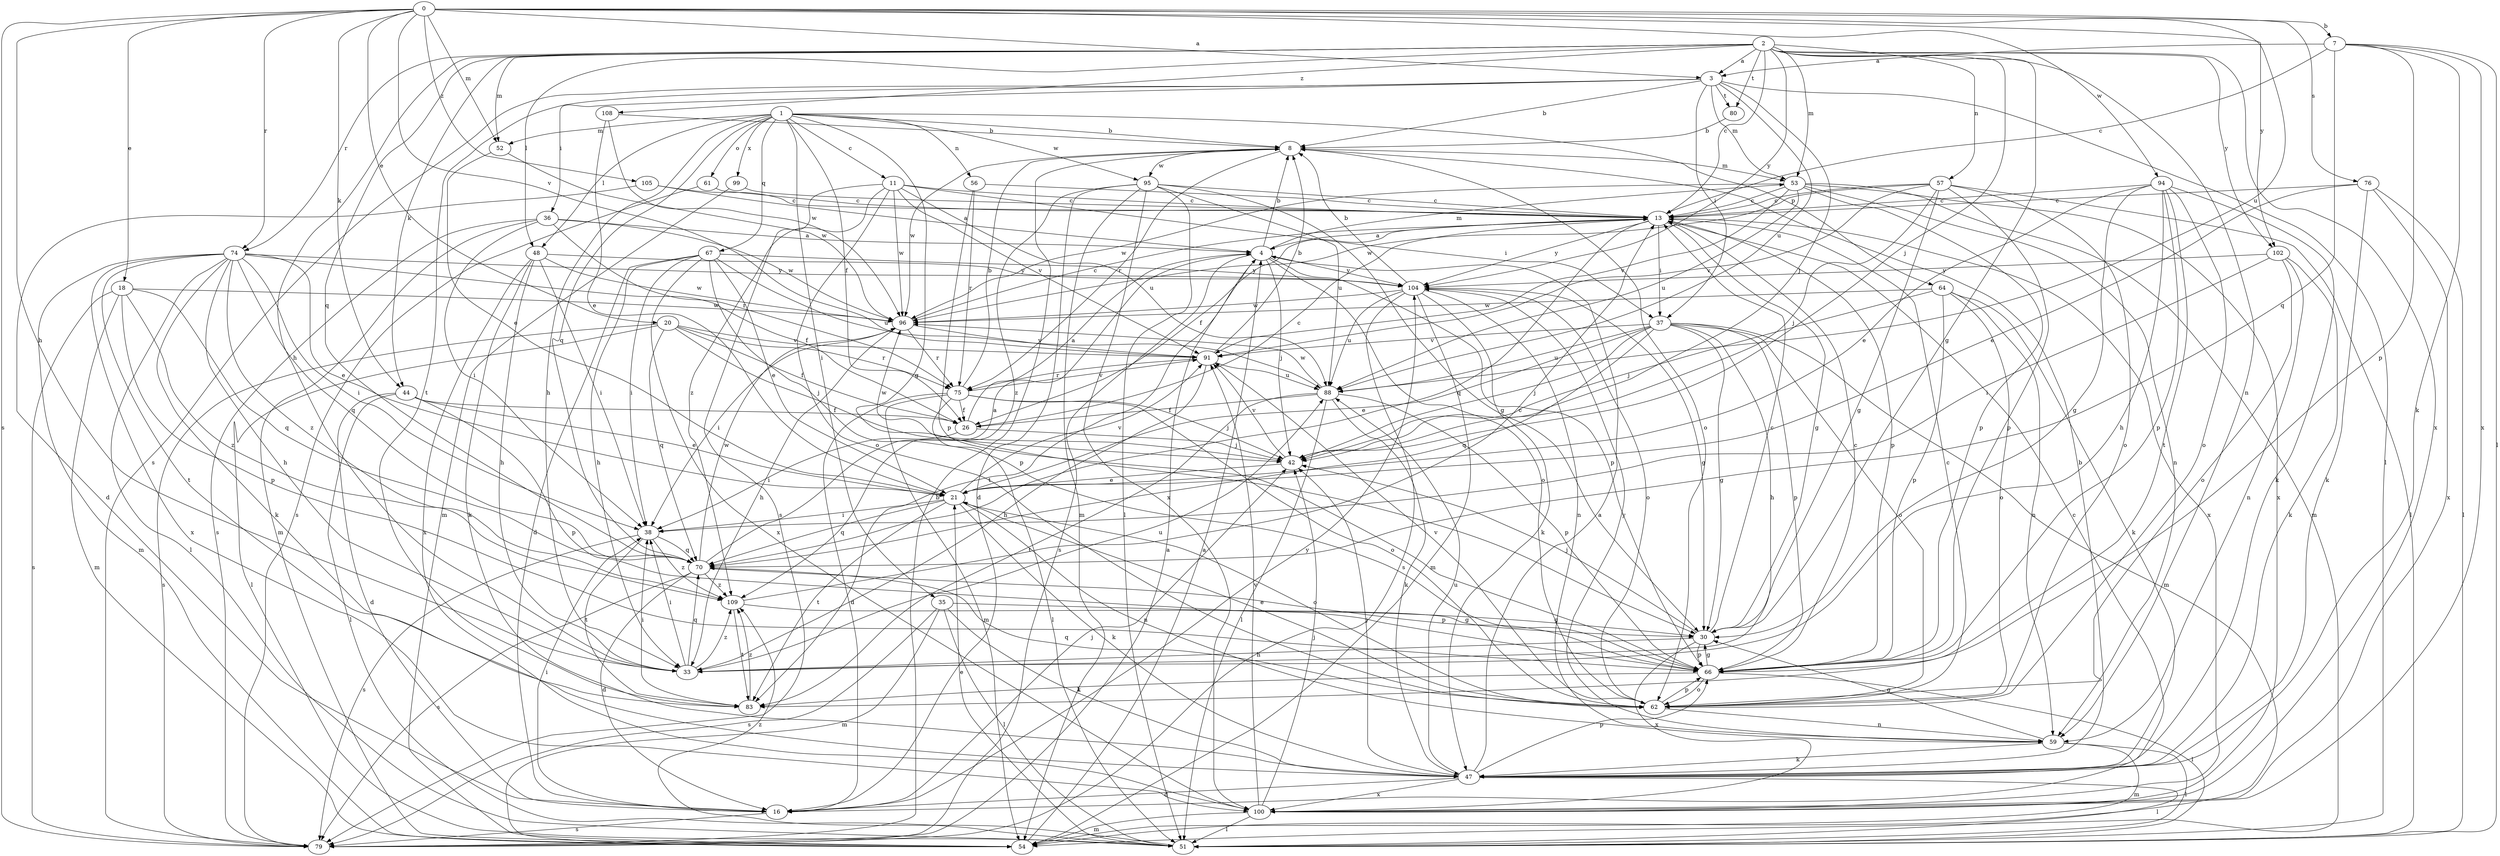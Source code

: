 strict digraph  {
0;
1;
2;
3;
4;
7;
8;
11;
13;
16;
18;
20;
21;
26;
30;
33;
35;
36;
37;
38;
42;
44;
47;
48;
51;
52;
53;
54;
56;
57;
59;
61;
62;
64;
66;
67;
70;
74;
75;
76;
79;
80;
83;
88;
91;
94;
95;
96;
99;
100;
102;
104;
105;
108;
109;
0 -> 3  [label=a];
0 -> 7  [label=b];
0 -> 18  [label=e];
0 -> 20  [label=e];
0 -> 33  [label=h];
0 -> 44  [label=k];
0 -> 52  [label=m];
0 -> 74  [label=r];
0 -> 76  [label=s];
0 -> 79  [label=s];
0 -> 88  [label=u];
0 -> 91  [label=v];
0 -> 94  [label=w];
0 -> 102  [label=y];
0 -> 105  [label=z];
1 -> 8  [label=b];
1 -> 11  [label=c];
1 -> 26  [label=f];
1 -> 30  [label=g];
1 -> 33  [label=h];
1 -> 35  [label=i];
1 -> 48  [label=l];
1 -> 52  [label=m];
1 -> 56  [label=n];
1 -> 61  [label=o];
1 -> 64  [label=p];
1 -> 67  [label=q];
1 -> 70  [label=q];
1 -> 95  [label=w];
1 -> 99  [label=x];
2 -> 3  [label=a];
2 -> 13  [label=c];
2 -> 30  [label=g];
2 -> 33  [label=h];
2 -> 42  [label=j];
2 -> 44  [label=k];
2 -> 48  [label=l];
2 -> 52  [label=m];
2 -> 53  [label=m];
2 -> 57  [label=n];
2 -> 59  [label=n];
2 -> 70  [label=q];
2 -> 74  [label=r];
2 -> 80  [label=t];
2 -> 100  [label=x];
2 -> 102  [label=y];
2 -> 104  [label=y];
2 -> 108  [label=z];
3 -> 8  [label=b];
3 -> 36  [label=i];
3 -> 37  [label=i];
3 -> 42  [label=j];
3 -> 51  [label=l];
3 -> 53  [label=m];
3 -> 79  [label=s];
3 -> 80  [label=t];
3 -> 83  [label=t];
3 -> 88  [label=u];
4 -> 8  [label=b];
4 -> 42  [label=j];
4 -> 53  [label=m];
4 -> 62  [label=o];
4 -> 66  [label=p];
4 -> 79  [label=s];
4 -> 83  [label=t];
4 -> 104  [label=y];
7 -> 3  [label=a];
7 -> 13  [label=c];
7 -> 47  [label=k];
7 -> 51  [label=l];
7 -> 66  [label=p];
7 -> 70  [label=q];
7 -> 100  [label=x];
8 -> 53  [label=m];
8 -> 62  [label=o];
8 -> 75  [label=r];
8 -> 95  [label=w];
8 -> 96  [label=w];
11 -> 13  [label=c];
11 -> 37  [label=i];
11 -> 62  [label=o];
11 -> 79  [label=s];
11 -> 88  [label=u];
11 -> 91  [label=v];
11 -> 96  [label=w];
11 -> 109  [label=z];
13 -> 4  [label=a];
13 -> 26  [label=f];
13 -> 30  [label=g];
13 -> 37  [label=i];
13 -> 66  [label=p];
13 -> 70  [label=q];
13 -> 100  [label=x];
13 -> 104  [label=y];
16 -> 13  [label=c];
16 -> 38  [label=i];
16 -> 42  [label=j];
16 -> 79  [label=s];
16 -> 104  [label=y];
18 -> 54  [label=m];
18 -> 66  [label=p];
18 -> 70  [label=q];
18 -> 79  [label=s];
18 -> 96  [label=w];
18 -> 109  [label=z];
20 -> 26  [label=f];
20 -> 42  [label=j];
20 -> 51  [label=l];
20 -> 70  [label=q];
20 -> 75  [label=r];
20 -> 79  [label=s];
20 -> 91  [label=v];
21 -> 38  [label=i];
21 -> 47  [label=k];
21 -> 59  [label=n];
21 -> 62  [label=o];
21 -> 70  [label=q];
21 -> 83  [label=t];
21 -> 91  [label=v];
26 -> 4  [label=a];
26 -> 13  [label=c];
26 -> 38  [label=i];
26 -> 42  [label=j];
30 -> 13  [label=c];
30 -> 33  [label=h];
30 -> 42  [label=j];
30 -> 66  [label=p];
30 -> 100  [label=x];
33 -> 38  [label=i];
33 -> 70  [label=q];
33 -> 88  [label=u];
33 -> 109  [label=z];
35 -> 30  [label=g];
35 -> 47  [label=k];
35 -> 51  [label=l];
35 -> 54  [label=m];
35 -> 79  [label=s];
36 -> 4  [label=a];
36 -> 38  [label=i];
36 -> 54  [label=m];
36 -> 75  [label=r];
36 -> 79  [label=s];
36 -> 96  [label=w];
37 -> 21  [label=e];
37 -> 30  [label=g];
37 -> 33  [label=h];
37 -> 42  [label=j];
37 -> 54  [label=m];
37 -> 62  [label=o];
37 -> 66  [label=p];
37 -> 70  [label=q];
37 -> 88  [label=u];
37 -> 91  [label=v];
38 -> 70  [label=q];
38 -> 79  [label=s];
38 -> 83  [label=t];
38 -> 109  [label=z];
42 -> 21  [label=e];
42 -> 91  [label=v];
42 -> 96  [label=w];
44 -> 16  [label=d];
44 -> 21  [label=e];
44 -> 26  [label=f];
44 -> 51  [label=l];
44 -> 66  [label=p];
47 -> 4  [label=a];
47 -> 8  [label=b];
47 -> 16  [label=d];
47 -> 42  [label=j];
47 -> 51  [label=l];
47 -> 66  [label=p];
47 -> 88  [label=u];
47 -> 100  [label=x];
48 -> 33  [label=h];
48 -> 38  [label=i];
48 -> 47  [label=k];
48 -> 96  [label=w];
48 -> 100  [label=x];
48 -> 104  [label=y];
51 -> 21  [label=e];
51 -> 109  [label=z];
52 -> 21  [label=e];
52 -> 96  [label=w];
53 -> 13  [label=c];
53 -> 54  [label=m];
53 -> 59  [label=n];
53 -> 66  [label=p];
53 -> 88  [label=u];
53 -> 91  [label=v];
53 -> 96  [label=w];
53 -> 100  [label=x];
54 -> 4  [label=a];
56 -> 13  [label=c];
56 -> 66  [label=p];
56 -> 75  [label=r];
57 -> 13  [label=c];
57 -> 30  [label=g];
57 -> 42  [label=j];
57 -> 51  [label=l];
57 -> 62  [label=o];
57 -> 66  [label=p];
57 -> 91  [label=v];
57 -> 96  [label=w];
59 -> 30  [label=g];
59 -> 47  [label=k];
59 -> 51  [label=l];
59 -> 54  [label=m];
59 -> 104  [label=y];
61 -> 13  [label=c];
61 -> 79  [label=s];
62 -> 13  [label=c];
62 -> 21  [label=e];
62 -> 59  [label=n];
62 -> 66  [label=p];
62 -> 70  [label=q];
62 -> 91  [label=v];
64 -> 42  [label=j];
64 -> 47  [label=k];
64 -> 59  [label=n];
64 -> 62  [label=o];
64 -> 66  [label=p];
64 -> 96  [label=w];
66 -> 13  [label=c];
66 -> 30  [label=g];
66 -> 51  [label=l];
66 -> 62  [label=o];
66 -> 83  [label=t];
67 -> 16  [label=d];
67 -> 21  [label=e];
67 -> 33  [label=h];
67 -> 38  [label=i];
67 -> 66  [label=p];
67 -> 88  [label=u];
67 -> 100  [label=x];
67 -> 104  [label=y];
70 -> 4  [label=a];
70 -> 16  [label=d];
70 -> 66  [label=p];
70 -> 79  [label=s];
70 -> 96  [label=w];
70 -> 109  [label=z];
74 -> 21  [label=e];
74 -> 26  [label=f];
74 -> 33  [label=h];
74 -> 38  [label=i];
74 -> 47  [label=k];
74 -> 51  [label=l];
74 -> 54  [label=m];
74 -> 70  [label=q];
74 -> 83  [label=t];
74 -> 100  [label=x];
74 -> 104  [label=y];
74 -> 109  [label=z];
75 -> 8  [label=b];
75 -> 16  [label=d];
75 -> 26  [label=f];
75 -> 42  [label=j];
75 -> 51  [label=l];
75 -> 54  [label=m];
75 -> 62  [label=o];
75 -> 91  [label=v];
76 -> 13  [label=c];
76 -> 21  [label=e];
76 -> 47  [label=k];
76 -> 51  [label=l];
76 -> 100  [label=x];
79 -> 4  [label=a];
79 -> 8  [label=b];
80 -> 8  [label=b];
83 -> 38  [label=i];
83 -> 109  [label=z];
88 -> 26  [label=f];
88 -> 47  [label=k];
88 -> 51  [label=l];
88 -> 66  [label=p];
88 -> 83  [label=t];
88 -> 96  [label=w];
91 -> 8  [label=b];
91 -> 33  [label=h];
91 -> 75  [label=r];
91 -> 88  [label=u];
94 -> 13  [label=c];
94 -> 21  [label=e];
94 -> 30  [label=g];
94 -> 33  [label=h];
94 -> 47  [label=k];
94 -> 62  [label=o];
94 -> 66  [label=p];
94 -> 83  [label=t];
95 -> 13  [label=c];
95 -> 16  [label=d];
95 -> 30  [label=g];
95 -> 51  [label=l];
95 -> 54  [label=m];
95 -> 88  [label=u];
95 -> 100  [label=x];
95 -> 109  [label=z];
96 -> 13  [label=c];
96 -> 33  [label=h];
96 -> 38  [label=i];
96 -> 75  [label=r];
96 -> 91  [label=v];
99 -> 13  [label=c];
99 -> 54  [label=m];
100 -> 42  [label=j];
100 -> 51  [label=l];
100 -> 54  [label=m];
100 -> 91  [label=v];
102 -> 38  [label=i];
102 -> 47  [label=k];
102 -> 59  [label=n];
102 -> 62  [label=o];
102 -> 104  [label=y];
104 -> 8  [label=b];
104 -> 30  [label=g];
104 -> 47  [label=k];
104 -> 54  [label=m];
104 -> 59  [label=n];
104 -> 62  [label=o];
104 -> 79  [label=s];
104 -> 88  [label=u];
104 -> 96  [label=w];
105 -> 4  [label=a];
105 -> 13  [label=c];
105 -> 16  [label=d];
108 -> 8  [label=b];
108 -> 21  [label=e];
108 -> 96  [label=w];
109 -> 13  [label=c];
109 -> 30  [label=g];
109 -> 83  [label=t];
}
